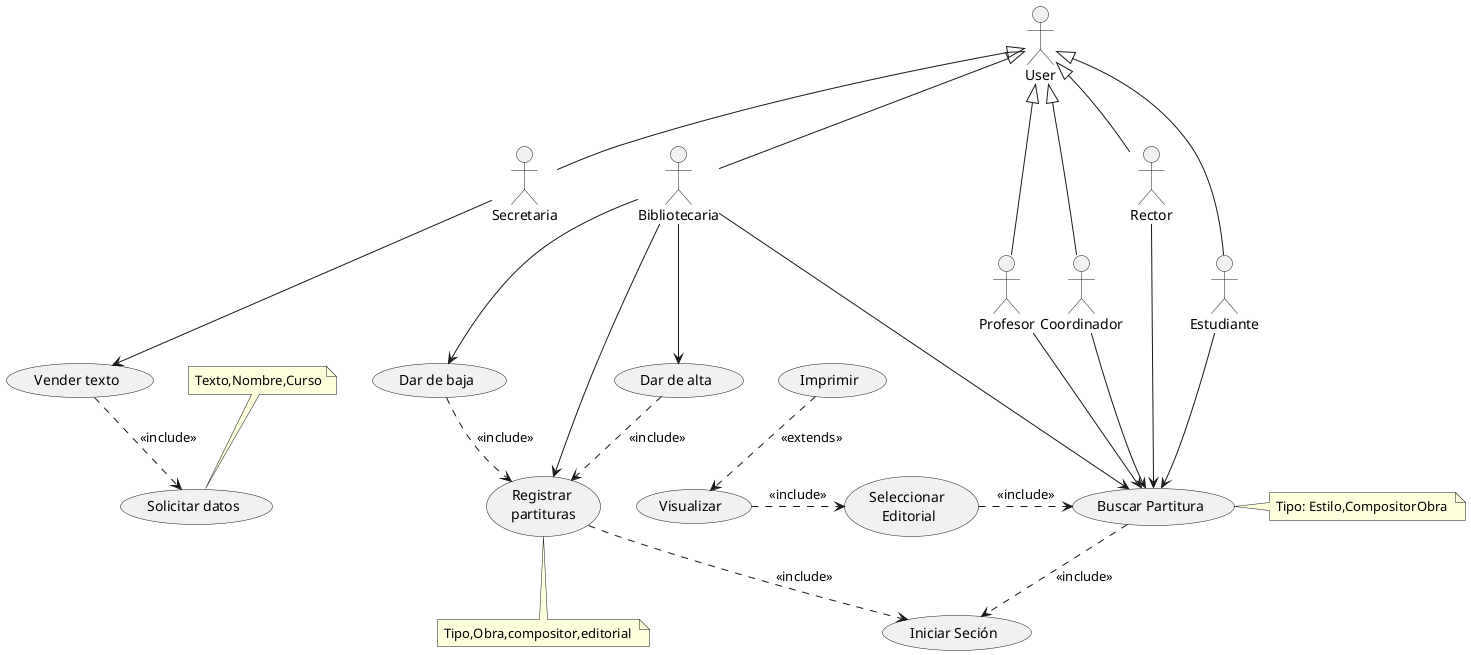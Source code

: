 @startuml
'https://plantuml.com/use-case-diagram

actor :User: as user
actor :Estudiante: as stu
actor :Profesor: as teach
actor :Secretaria: as sec
actor :Coordinador: as coor
actor :Rector: as rect
actor :Bibliotecaria: as biblio

usecase "Iniciar Seción" as login
usecase "Buscar Partitura" as search
usecase "Seleccionar \nEditorial" as selectEdit
usecase "Visualizar" as display
usecase "Imprimir" as print
usecase "Registrar \npartituras" as register
usecase "Dar de alta" as dal
usecase "Dar de baja" as dba
usecase "Vender texto" as ventext
usecase "Solicitar datos" as dateUser

user <|-- teach
user <|-- sec
user <|-- coor
user <|-- rect
user <|-- biblio
user <|-- stu
 
stu --> search
teach --> search
rect --> search
coor --> search
biblio ---> search
biblio --> register
biblio --> dal
biblio --> dba
sec --> ventext


search ..> login : <<include>>
register ..> login : <<include>>
selectEdit .> search : <<include>>
display .> selectEdit : <<include>>
print ..> display : <<extends>>
dal ..> register : <<include>>
dba ..> register : <<include>>
ventext ..> dateUser : <<include>>

note right of search 
    Tipo: Estilo,CompositorObra 
end note

note bottom of register 
    Tipo,Obra,compositor,editorial 
end note

note top of dateUser
    Texto,Nombre,Curso
end note



